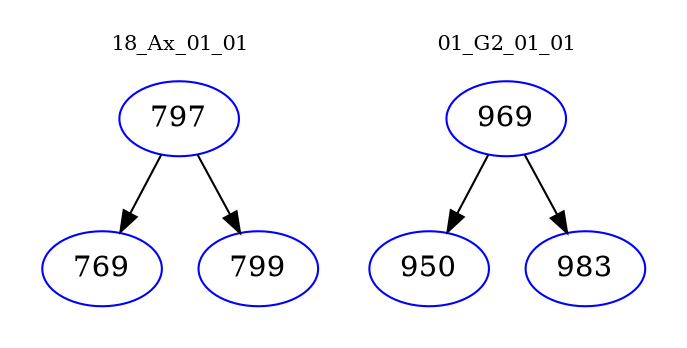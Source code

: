 digraph{
subgraph cluster_0 {
color = white
label = "18_Ax_01_01";
fontsize=10;
T0_797 [label="797", color="blue"]
T0_797 -> T0_769 [color="black"]
T0_769 [label="769", color="blue"]
T0_797 -> T0_799 [color="black"]
T0_799 [label="799", color="blue"]
}
subgraph cluster_1 {
color = white
label = "01_G2_01_01";
fontsize=10;
T1_969 [label="969", color="blue"]
T1_969 -> T1_950 [color="black"]
T1_950 [label="950", color="blue"]
T1_969 -> T1_983 [color="black"]
T1_983 [label="983", color="blue"]
}
}
